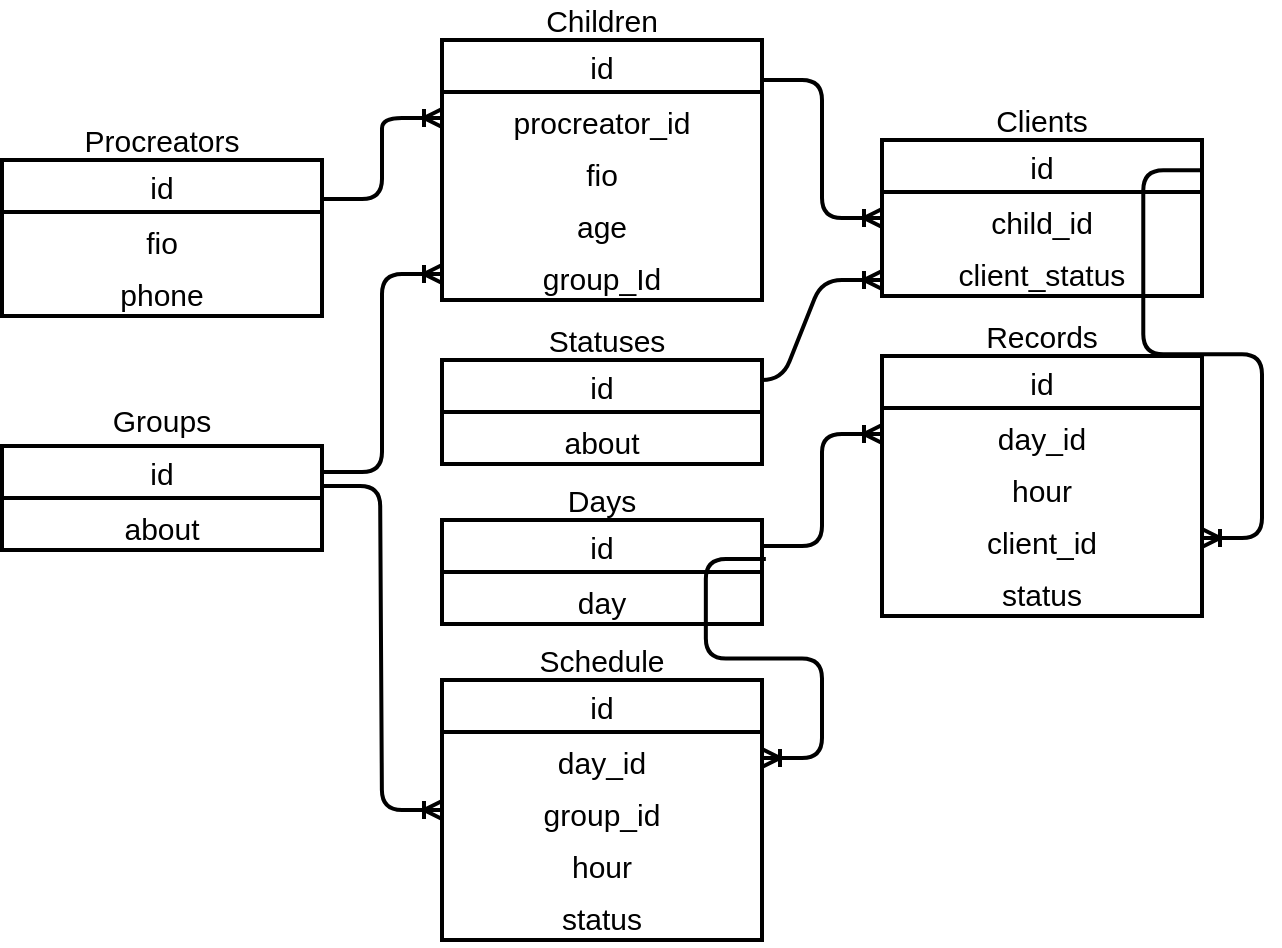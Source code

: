 <mxfile version="13.1.5" type="github"><diagram id="PJze8_PbKiR1325xx4xN" name="Page-1"><mxGraphModel dx="657" dy="1050" grid="1" gridSize="10" guides="1" tooltips="1" connect="1" arrows="1" fold="1" page="1" pageScale="1" pageWidth="827" pageHeight="1169" math="0" shadow="0"><root><mxCell id="0"/><mxCell id="1" parent="0"/><mxCell id="e7DREuYZMoF9n8D99Dmg-21" value="" style="group;strokeWidth=6;align=center;fontSize=15;" parent="1" vertex="1" connectable="0"><mxGeometry x="70" y="190" width="160" height="98" as="geometry"/></mxCell><mxCell id="e7DREuYZMoF9n8D99Dmg-5" value="&lt;font style=&quot;font-size: 15px;&quot;&gt;Procreators&lt;/font&gt;" style="text;html=1;strokeColor=none;fillColor=none;align=center;verticalAlign=middle;whiteSpace=wrap;rounded=0;fontSize=15;" parent="e7DREuYZMoF9n8D99Dmg-21" vertex="1"><mxGeometry x="35" width="90" height="20" as="geometry"/></mxCell><mxCell id="e7DREuYZMoF9n8D99Dmg-1" value="id" style="swimlane;fontStyle=0;childLayout=stackLayout;horizontal=1;startSize=26;horizontalStack=0;resizeParent=1;resizeParentMax=0;resizeLast=0;collapsible=1;marginBottom=0;align=center;fontSize=15;strokeWidth=2;" parent="e7DREuYZMoF9n8D99Dmg-21" vertex="1"><mxGeometry y="20" width="160" height="78" as="geometry"/></mxCell><mxCell id="e7DREuYZMoF9n8D99Dmg-2" value="fio" style="text;strokeColor=none;fillColor=none;spacingLeft=4;spacingRight=4;overflow=hidden;rotatable=0;points=[[0,0.5],[1,0.5]];portConstraint=eastwest;fontSize=15;align=center;" parent="e7DREuYZMoF9n8D99Dmg-1" vertex="1"><mxGeometry y="26" width="160" height="26" as="geometry"/></mxCell><mxCell id="e7DREuYZMoF9n8D99Dmg-3" value="phone" style="text;strokeColor=none;fillColor=none;spacingLeft=4;spacingRight=4;overflow=hidden;rotatable=0;points=[[0,0.5],[1,0.5]];portConstraint=eastwest;fontSize=15;align=center;" parent="e7DREuYZMoF9n8D99Dmg-1" vertex="1"><mxGeometry y="52" width="160" height="26" as="geometry"/></mxCell><mxCell id="e7DREuYZMoF9n8D99Dmg-22" value="" style="group;align=center;fontSize=15;" parent="1" vertex="1" connectable="0"><mxGeometry x="70" y="330" width="160" height="98" as="geometry"/></mxCell><mxCell id="e7DREuYZMoF9n8D99Dmg-23" value="&lt;font style=&quot;font-size: 15px;&quot;&gt;Groups&lt;/font&gt;" style="text;html=1;strokeColor=none;fillColor=none;align=center;verticalAlign=middle;whiteSpace=wrap;rounded=0;fontSize=15;" parent="e7DREuYZMoF9n8D99Dmg-22" vertex="1"><mxGeometry x="35" width="90" height="20" as="geometry"/></mxCell><mxCell id="e7DREuYZMoF9n8D99Dmg-24" value="id" style="swimlane;fontStyle=0;childLayout=stackLayout;horizontal=1;startSize=26;horizontalStack=0;resizeParent=1;resizeParentMax=0;resizeLast=0;collapsible=1;marginBottom=0;align=center;fontSize=15;strokeWidth=2;" parent="e7DREuYZMoF9n8D99Dmg-22" vertex="1"><mxGeometry y="23" width="160" height="52" as="geometry"/></mxCell><mxCell id="e7DREuYZMoF9n8D99Dmg-25" value="about" style="text;strokeColor=none;fillColor=none;spacingLeft=4;spacingRight=4;overflow=hidden;rotatable=0;points=[[0,0.5],[1,0.5]];portConstraint=eastwest;fontSize=15;align=center;" parent="e7DREuYZMoF9n8D99Dmg-24" vertex="1"><mxGeometry y="26" width="160" height="26" as="geometry"/></mxCell><mxCell id="e7DREuYZMoF9n8D99Dmg-27" value="" style="group;align=center;fontSize=15;" parent="1" vertex="1" connectable="0"><mxGeometry x="510" y="180" width="160" height="98" as="geometry"/></mxCell><mxCell id="e7DREuYZMoF9n8D99Dmg-28" value="&lt;font style=&quot;font-size: 15px;&quot;&gt;Clients&lt;/font&gt;" style="text;html=1;strokeColor=none;fillColor=none;align=center;verticalAlign=middle;whiteSpace=wrap;rounded=0;fontSize=15;" parent="e7DREuYZMoF9n8D99Dmg-27" vertex="1"><mxGeometry x="35" width="90" height="20" as="geometry"/></mxCell><mxCell id="e7DREuYZMoF9n8D99Dmg-29" value="id" style="swimlane;fontStyle=0;childLayout=stackLayout;horizontal=1;startSize=26;horizontalStack=0;resizeParent=1;resizeParentMax=0;resizeLast=0;collapsible=1;marginBottom=0;align=center;fontSize=15;strokeWidth=2;" parent="e7DREuYZMoF9n8D99Dmg-27" vertex="1"><mxGeometry y="20" width="160" height="78" as="geometry"/></mxCell><mxCell id="e7DREuYZMoF9n8D99Dmg-30" value="child_id" style="text;strokeColor=none;fillColor=none;spacingLeft=4;spacingRight=4;overflow=hidden;rotatable=0;points=[[0,0.5],[1,0.5]];portConstraint=eastwest;fontSize=15;align=center;" parent="e7DREuYZMoF9n8D99Dmg-29" vertex="1"><mxGeometry y="26" width="160" height="26" as="geometry"/></mxCell><mxCell id="e7DREuYZMoF9n8D99Dmg-31" value="client_status" style="text;strokeColor=none;fillColor=none;spacingLeft=4;spacingRight=4;overflow=hidden;rotatable=0;points=[[0,0.5],[1,0.5]];portConstraint=eastwest;fontSize=15;align=center;" parent="e7DREuYZMoF9n8D99Dmg-29" vertex="1"><mxGeometry y="52" width="160" height="26" as="geometry"/></mxCell><mxCell id="e7DREuYZMoF9n8D99Dmg-80" value="" style="edgeStyle=entityRelationEdgeStyle;fontSize=15;html=1;endArrow=ERoneToMany;exitX=0.875;exitY=0.192;exitDx=0;exitDy=0;exitPerimeter=0;strokeWidth=2;align=center;" parent="e7DREuYZMoF9n8D99Dmg-29" source="e7DREuYZMoF9n8D99Dmg-54" edge="1"><mxGeometry width="100" height="100" relative="1" as="geometry"><mxPoint x="-240" y="90" as="sourcePoint"/><mxPoint y="70" as="targetPoint"/></mxGeometry></mxCell><mxCell id="e7DREuYZMoF9n8D99Dmg-32" value="" style="group;strokeWidth=2;align=center;fontSize=15;" parent="1" vertex="1" connectable="0"><mxGeometry x="290" y="370" width="160" height="98" as="geometry"/></mxCell><mxCell id="e7DREuYZMoF9n8D99Dmg-33" value="&lt;font style=&quot;font-size: 15px;&quot;&gt;Days&lt;/font&gt;" style="text;html=1;strokeColor=none;fillColor=none;align=center;verticalAlign=middle;whiteSpace=wrap;rounded=0;fontSize=15;" parent="e7DREuYZMoF9n8D99Dmg-32" vertex="1"><mxGeometry x="35" width="90" height="20" as="geometry"/></mxCell><mxCell id="e7DREuYZMoF9n8D99Dmg-34" value="id" style="swimlane;fontStyle=0;childLayout=stackLayout;horizontal=1;startSize=26;horizontalStack=0;resizeParent=1;resizeParentMax=0;resizeLast=0;collapsible=1;marginBottom=0;align=center;fontSize=15;strokeWidth=2;" parent="e7DREuYZMoF9n8D99Dmg-32" vertex="1"><mxGeometry y="20" width="160" height="52" as="geometry"/></mxCell><mxCell id="e7DREuYZMoF9n8D99Dmg-35" value="day" style="text;strokeColor=none;fillColor=none;spacingLeft=4;spacingRight=4;overflow=hidden;rotatable=0;points=[[0,0.5],[1,0.5]];portConstraint=eastwest;fontSize=15;align=center;" parent="e7DREuYZMoF9n8D99Dmg-34" vertex="1"><mxGeometry y="26" width="160" height="26" as="geometry"/></mxCell><mxCell id="e7DREuYZMoF9n8D99Dmg-43" value="" style="group;strokeWidth=2;align=center;fontSize=15;" parent="1" vertex="1" connectable="0"><mxGeometry x="290" y="450" width="160" height="98" as="geometry"/></mxCell><mxCell id="e7DREuYZMoF9n8D99Dmg-44" value="&lt;span style=&quot;font-size: 15px;&quot;&gt;Schedule&lt;/span&gt;" style="text;html=1;strokeColor=none;fillColor=none;align=center;verticalAlign=middle;whiteSpace=wrap;rounded=0;fontSize=15;" parent="e7DREuYZMoF9n8D99Dmg-43" vertex="1"><mxGeometry x="35" width="90" height="20" as="geometry"/></mxCell><mxCell id="e7DREuYZMoF9n8D99Dmg-45" value="id" style="swimlane;fontStyle=0;childLayout=stackLayout;horizontal=1;startSize=26;horizontalStack=0;resizeParent=1;resizeParentMax=0;resizeLast=0;collapsible=1;marginBottom=0;align=center;fontSize=15;strokeWidth=2;" parent="e7DREuYZMoF9n8D99Dmg-43" vertex="1"><mxGeometry y="20" width="160" height="130" as="geometry"/></mxCell><mxCell id="e7DREuYZMoF9n8D99Dmg-46" value="day_id" style="text;strokeColor=none;fillColor=none;spacingLeft=4;spacingRight=4;overflow=hidden;rotatable=0;points=[[0,0.5],[1,0.5]];portConstraint=eastwest;fontSize=15;align=center;" parent="e7DREuYZMoF9n8D99Dmg-45" vertex="1"><mxGeometry y="26" width="160" height="26" as="geometry"/></mxCell><mxCell id="e7DREuYZMoF9n8D99Dmg-48" value="group_id" style="text;strokeColor=none;fillColor=none;spacingLeft=4;spacingRight=4;overflow=hidden;rotatable=0;points=[[0,0.5],[1,0.5]];portConstraint=eastwest;fontSize=15;align=center;" parent="e7DREuYZMoF9n8D99Dmg-45" vertex="1"><mxGeometry y="52" width="160" height="26" as="geometry"/></mxCell><mxCell id="e7DREuYZMoF9n8D99Dmg-47" value="hour" style="text;strokeColor=none;fillColor=none;spacingLeft=4;spacingRight=4;overflow=hidden;rotatable=0;points=[[0,0.5],[1,0.5]];portConstraint=eastwest;fontSize=15;align=center;" parent="e7DREuYZMoF9n8D99Dmg-45" vertex="1"><mxGeometry y="78" width="160" height="26" as="geometry"/></mxCell><mxCell id="e7DREuYZMoF9n8D99Dmg-49" value="status" style="text;strokeColor=none;fillColor=none;spacingLeft=4;spacingRight=4;overflow=hidden;rotatable=0;points=[[0,0.5],[1,0.5]];portConstraint=eastwest;fontSize=15;align=center;" parent="e7DREuYZMoF9n8D99Dmg-45" vertex="1"><mxGeometry y="104" width="160" height="26" as="geometry"/></mxCell><mxCell id="e7DREuYZMoF9n8D99Dmg-52" value="" style="group;rotation=90;align=center;fontSize=15;" parent="1" vertex="1" connectable="0"><mxGeometry x="310" y="100" width="160" height="262" as="geometry"/></mxCell><mxCell id="e7DREuYZMoF9n8D99Dmg-53" value="&lt;font style=&quot;font-size: 15px;&quot;&gt;Statuses&lt;/font&gt;" style="text;html=1;strokeColor=none;fillColor=none;align=center;verticalAlign=middle;whiteSpace=wrap;rounded=0;fontSize=15;" parent="e7DREuYZMoF9n8D99Dmg-52" vertex="1"><mxGeometry y="190" width="125" height="20" as="geometry"/></mxCell><mxCell id="e7DREuYZMoF9n8D99Dmg-54" value="id" style="swimlane;fontStyle=0;childLayout=stackLayout;horizontal=1;startSize=26;horizontalStack=0;resizeParent=1;resizeParentMax=0;resizeLast=0;collapsible=1;marginBottom=0;align=center;fontSize=15;strokeWidth=2;" parent="e7DREuYZMoF9n8D99Dmg-52" vertex="1"><mxGeometry x="-20" y="210" width="160" height="52" as="geometry"/></mxCell><mxCell id="e7DREuYZMoF9n8D99Dmg-55" value="about" style="text;strokeColor=none;fillColor=none;spacingLeft=4;spacingRight=4;overflow=hidden;rotatable=0;points=[[0,0.5],[1,0.5]];portConstraint=eastwest;fontSize=15;align=center;" parent="e7DREuYZMoF9n8D99Dmg-54" vertex="1"><mxGeometry y="26" width="160" height="26" as="geometry"/></mxCell><mxCell id="e7DREuYZMoF9n8D99Dmg-60" value="" style="group;align=center;fontSize=15;" parent="1" vertex="1" connectable="0"><mxGeometry x="510" y="288" width="160" height="98" as="geometry"/></mxCell><mxCell id="e7DREuYZMoF9n8D99Dmg-61" value="&lt;font style=&quot;font-size: 15px;&quot;&gt;Records&lt;/font&gt;" style="text;html=1;strokeColor=none;fillColor=none;align=center;verticalAlign=middle;whiteSpace=wrap;rounded=0;fontSize=15;" parent="e7DREuYZMoF9n8D99Dmg-60" vertex="1"><mxGeometry x="35" width="90" height="20" as="geometry"/></mxCell><mxCell id="e7DREuYZMoF9n8D99Dmg-62" value="id" style="swimlane;fontStyle=0;childLayout=stackLayout;horizontal=1;startSize=26;horizontalStack=0;resizeParent=1;resizeParentMax=0;resizeLast=0;collapsible=1;marginBottom=0;align=center;fontSize=15;strokeWidth=2;" parent="e7DREuYZMoF9n8D99Dmg-60" vertex="1"><mxGeometry y="20" width="160" height="130" as="geometry"/></mxCell><mxCell id="e7DREuYZMoF9n8D99Dmg-63" value="day_id" style="text;strokeColor=none;fillColor=none;spacingLeft=4;spacingRight=4;overflow=hidden;rotatable=0;points=[[0,0.5],[1,0.5]];portConstraint=eastwest;fontSize=15;align=center;" parent="e7DREuYZMoF9n8D99Dmg-62" vertex="1"><mxGeometry y="26" width="160" height="26" as="geometry"/></mxCell><mxCell id="e7DREuYZMoF9n8D99Dmg-65" value="hour" style="text;strokeColor=none;fillColor=none;spacingLeft=4;spacingRight=4;overflow=hidden;rotatable=0;points=[[0,0.5],[1,0.5]];portConstraint=eastwest;fontSize=15;align=center;" parent="e7DREuYZMoF9n8D99Dmg-62" vertex="1"><mxGeometry y="52" width="160" height="26" as="geometry"/></mxCell><mxCell id="e7DREuYZMoF9n8D99Dmg-72" value="client_id" style="text;strokeColor=none;fillColor=none;spacingLeft=4;spacingRight=4;overflow=hidden;rotatable=0;points=[[0,0.5],[1,0.5]];portConstraint=eastwest;fontSize=15;align=center;" parent="e7DREuYZMoF9n8D99Dmg-62" vertex="1"><mxGeometry y="78" width="160" height="26" as="geometry"/></mxCell><mxCell id="e7DREuYZMoF9n8D99Dmg-66" value="status" style="text;strokeColor=none;fillColor=none;spacingLeft=4;spacingRight=4;overflow=hidden;rotatable=0;points=[[0,0.5],[1,0.5]];portConstraint=eastwest;fontSize=15;align=center;" parent="e7DREuYZMoF9n8D99Dmg-62" vertex="1"><mxGeometry y="104" width="160" height="26" as="geometry"/></mxCell><mxCell id="e7DREuYZMoF9n8D99Dmg-76" value="" style="edgeStyle=entityRelationEdgeStyle;fontSize=15;html=1;endArrow=ERoneToMany;exitX=1;exitY=0.25;exitDx=0;exitDy=0;entryX=0;entryY=0.5;entryDx=0;entryDy=0;strokeWidth=2;align=center;" parent="1" source="e7DREuYZMoF9n8D99Dmg-1" target="e7DREuYZMoF9n8D99Dmg-7" edge="1"><mxGeometry width="100" height="100" relative="1" as="geometry"><mxPoint x="290" y="170" as="sourcePoint"/><mxPoint x="390" y="70" as="targetPoint"/></mxGeometry></mxCell><mxCell id="e7DREuYZMoF9n8D99Dmg-20" value="" style="group;align=center;fontSize=15;" parent="1" vertex="1" connectable="0"><mxGeometry x="290" y="130" width="160" height="124" as="geometry"/></mxCell><mxCell id="e7DREuYZMoF9n8D99Dmg-9" value="&lt;font style=&quot;font-size: 15px;&quot;&gt;Children&lt;/font&gt;" style="text;html=1;strokeColor=none;fillColor=none;align=center;verticalAlign=middle;whiteSpace=wrap;rounded=0;fontSize=15;" parent="e7DREuYZMoF9n8D99Dmg-20" vertex="1"><mxGeometry x="40" width="80" height="20" as="geometry"/></mxCell><mxCell id="e7DREuYZMoF9n8D99Dmg-6" value="id" style="swimlane;fontStyle=0;childLayout=stackLayout;horizontal=1;startSize=26;horizontalStack=0;resizeParent=1;resizeParentMax=0;resizeLast=0;collapsible=1;marginBottom=0;align=center;fontSize=15;strokeWidth=2;" parent="e7DREuYZMoF9n8D99Dmg-20" vertex="1"><mxGeometry y="20" width="160" height="130" as="geometry"/></mxCell><mxCell id="e7DREuYZMoF9n8D99Dmg-7" value="procreator_id" style="text;strokeColor=none;fillColor=none;spacingLeft=4;spacingRight=4;overflow=hidden;rotatable=0;points=[[0,0.5],[1,0.5]];portConstraint=eastwest;fontSize=15;align=center;" parent="e7DREuYZMoF9n8D99Dmg-6" vertex="1"><mxGeometry y="26" width="160" height="26" as="geometry"/></mxCell><mxCell id="e7DREuYZMoF9n8D99Dmg-75" value="fio" style="text;strokeColor=none;fillColor=none;spacingLeft=4;spacingRight=4;overflow=hidden;rotatable=0;points=[[0,0.5],[1,0.5]];portConstraint=eastwest;fontSize=15;align=center;" parent="e7DREuYZMoF9n8D99Dmg-6" vertex="1"><mxGeometry y="52" width="160" height="26" as="geometry"/></mxCell><mxCell id="e7DREuYZMoF9n8D99Dmg-11" value="age" style="text;strokeColor=none;fillColor=none;spacingLeft=4;spacingRight=4;overflow=hidden;rotatable=0;points=[[0,0.5],[1,0.5]];portConstraint=eastwest;fontSize=15;align=center;" parent="e7DREuYZMoF9n8D99Dmg-6" vertex="1"><mxGeometry y="78" width="160" height="26" as="geometry"/></mxCell><mxCell id="e7DREuYZMoF9n8D99Dmg-8" value="group_Id" style="text;strokeColor=none;fillColor=none;spacingLeft=4;spacingRight=4;overflow=hidden;rotatable=0;points=[[0,0.5],[1,0.5]];portConstraint=eastwest;fontSize=15;align=center;" parent="e7DREuYZMoF9n8D99Dmg-6" vertex="1"><mxGeometry y="104" width="160" height="26" as="geometry"/></mxCell><mxCell id="e7DREuYZMoF9n8D99Dmg-77" value="" style="edgeStyle=entityRelationEdgeStyle;fontSize=15;html=1;endArrow=ERoneToMany;entryX=0;entryY=0.5;entryDx=0;entryDy=0;strokeWidth=2;align=center;" parent="1" target="e7DREuYZMoF9n8D99Dmg-30" edge="1"><mxGeometry width="100" height="100" relative="1" as="geometry"><mxPoint x="450" y="170" as="sourcePoint"/><mxPoint x="580" y="288" as="targetPoint"/></mxGeometry></mxCell><mxCell id="e7DREuYZMoF9n8D99Dmg-82" value="" style="edgeStyle=entityRelationEdgeStyle;fontSize=15;html=1;endArrow=ERoneToMany;exitX=0.994;exitY=0.385;exitDx=0;exitDy=0;exitPerimeter=0;strokeWidth=2;entryX=0;entryY=0.5;entryDx=0;entryDy=0;align=center;" parent="1" source="e7DREuYZMoF9n8D99Dmg-24" target="e7DREuYZMoF9n8D99Dmg-48" edge="1"><mxGeometry width="100" height="100" relative="1" as="geometry"><mxPoint x="230" y="280" as="sourcePoint"/><mxPoint x="290" y="470" as="targetPoint"/></mxGeometry></mxCell><mxCell id="e7DREuYZMoF9n8D99Dmg-84" value="" style="edgeStyle=entityRelationEdgeStyle;fontSize=15;html=1;endArrow=ERoneToMany;exitX=1.012;exitY=0.375;exitDx=0;exitDy=0;strokeWidth=2;exitPerimeter=0;align=center;" parent="1" source="e7DREuYZMoF9n8D99Dmg-34" target="e7DREuYZMoF9n8D99Dmg-46" edge="1"><mxGeometry width="100" height="100" relative="1" as="geometry"><mxPoint x="220.0" y="442" as="sourcePoint"/><mxPoint x="280.96" y="726.46" as="targetPoint"/></mxGeometry></mxCell><mxCell id="e7DREuYZMoF9n8D99Dmg-86" value="" style="edgeStyle=entityRelationEdgeStyle;fontSize=15;html=1;endArrow=ERoneToMany;exitX=1;exitY=0.25;exitDx=0;exitDy=0;strokeWidth=2;align=center;" parent="1" source="e7DREuYZMoF9n8D99Dmg-34" target="e7DREuYZMoF9n8D99Dmg-63" edge="1"><mxGeometry width="100" height="100" relative="1" as="geometry"><mxPoint x="500" y="520" as="sourcePoint"/><mxPoint x="500" y="626" as="targetPoint"/></mxGeometry></mxCell><mxCell id="e7DREuYZMoF9n8D99Dmg-115" value="" style="edgeStyle=entityRelationEdgeStyle;fontSize=15;html=1;endArrow=ERoneToMany;strokeWidth=2;exitX=1.004;exitY=0.194;exitDx=0;exitDy=0;exitPerimeter=0;align=center;" parent="1" source="e7DREuYZMoF9n8D99Dmg-29" target="e7DREuYZMoF9n8D99Dmg-72" edge="1"><mxGeometry width="100" height="100" relative="1" as="geometry"><mxPoint x="690" y="219" as="sourcePoint"/><mxPoint x="750" y="288" as="targetPoint"/></mxGeometry></mxCell><mxCell id="gvpEsA63copo3URpETvc-1" value="" style="edgeStyle=entityRelationEdgeStyle;fontSize=15;html=1;endArrow=ERoneToMany;exitX=1;exitY=0.25;exitDx=0;exitDy=0;entryX=0;entryY=0.5;entryDx=0;entryDy=0;strokeWidth=2;align=center;" edge="1" parent="1" source="e7DREuYZMoF9n8D99Dmg-24" target="e7DREuYZMoF9n8D99Dmg-8"><mxGeometry width="100" height="100" relative="1" as="geometry"><mxPoint x="285" y="320.25" as="sourcePoint"/><mxPoint x="345" y="279.75" as="targetPoint"/></mxGeometry></mxCell></root></mxGraphModel></diagram></mxfile>
